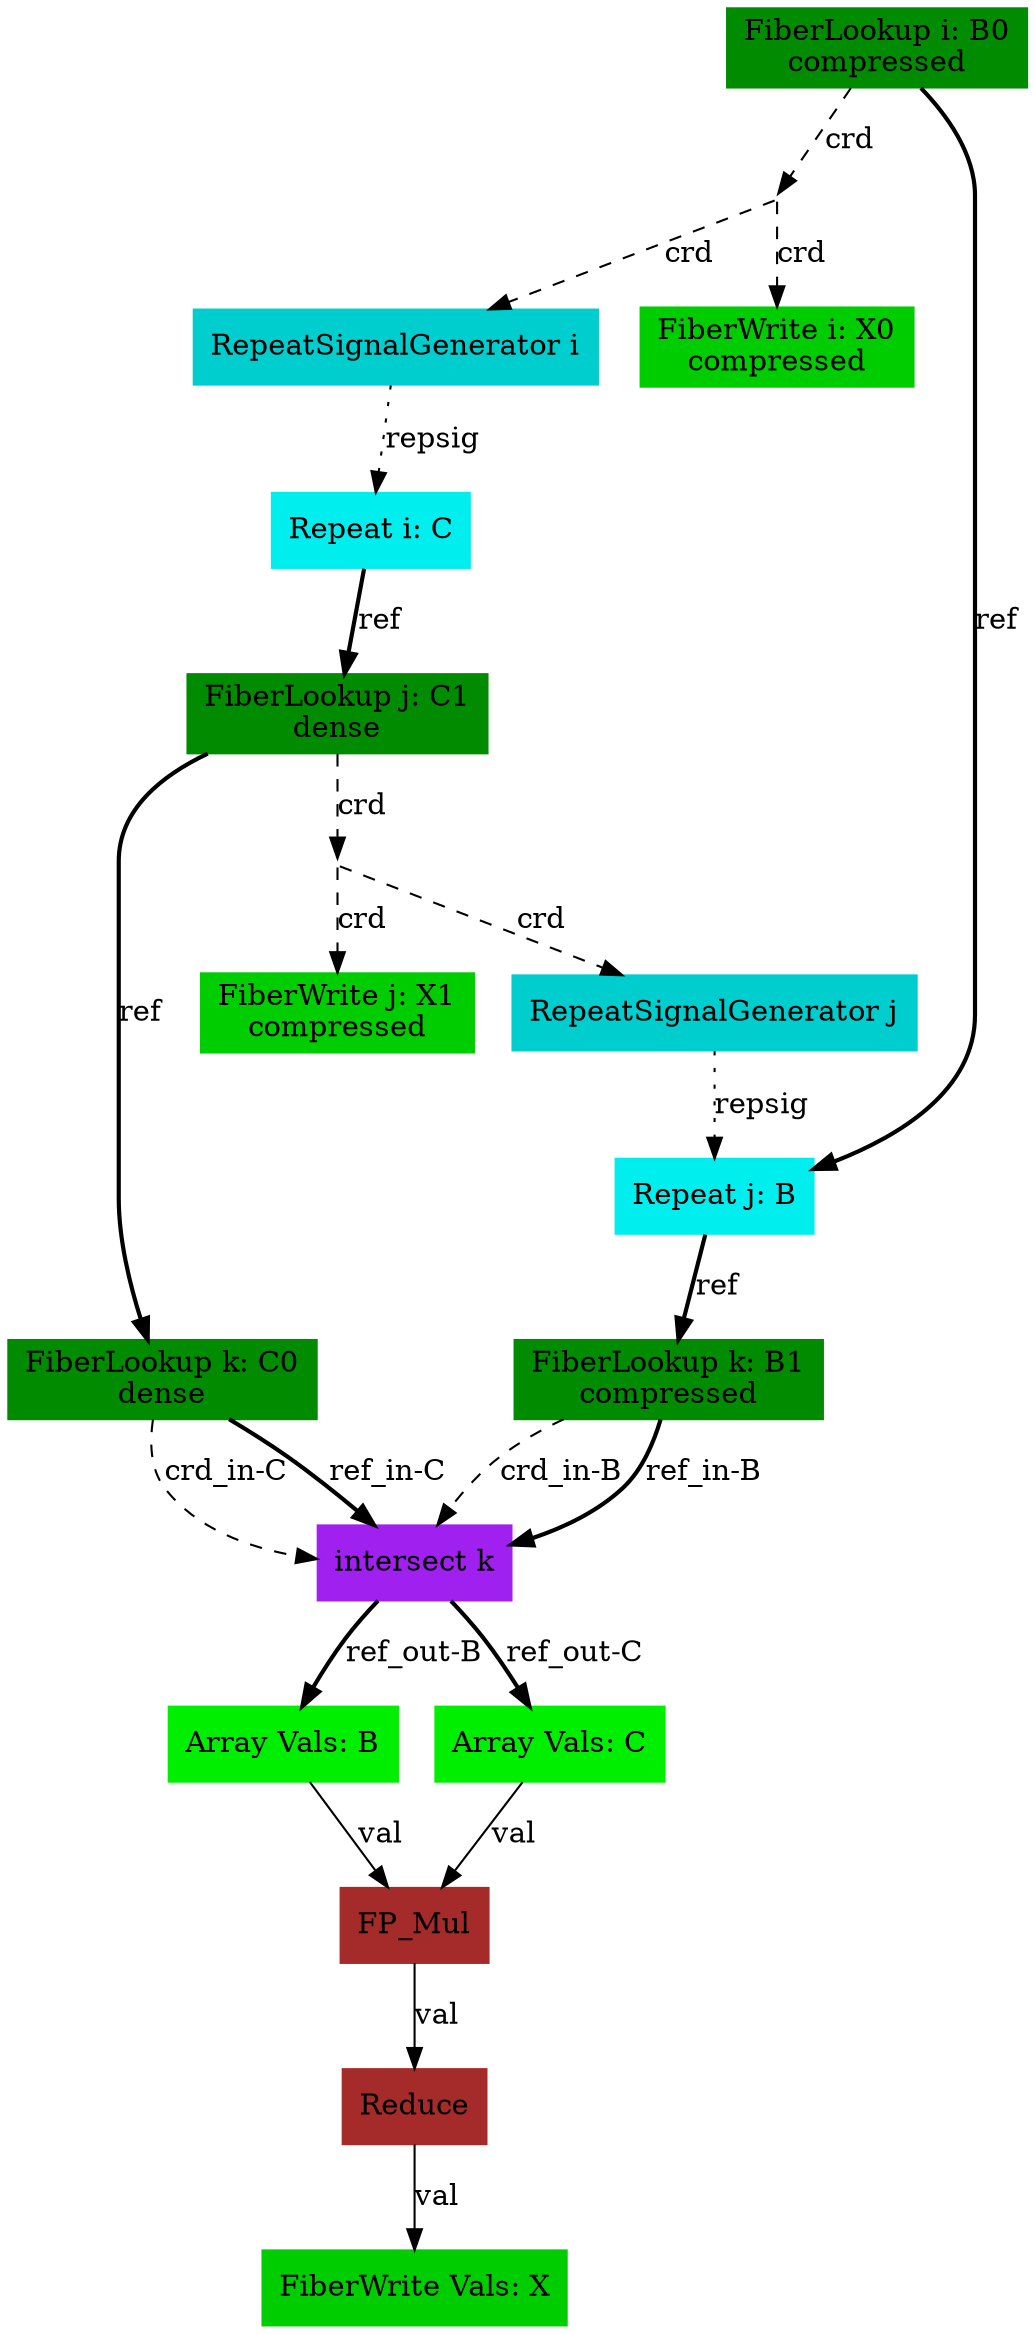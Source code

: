 digraph SAM {
    comment="X=ss01,B=ss01,C=dd10"
    17 [comment="type=fiberlookup,index=i,tensor=B,mode=0,format=compressed,src=true,root=true" label="FiberLookup i: B0\ncompressed" color=green4 shape=box style=filled type="fiberlookup" index="i" tensor="B" mode="0" format="compressed" src="true" root="true"]
    16 [comment="type=broadcast" shape=point style=invis type="broadcast"]
    2 [comment="type=fiberwrite,index=i,tensor=X,mode=0,format=compressed,segsize=2,crdsize=B0_dim,sink=true" label="FiberWrite i: X0\ncompressed" color=green3 shape=box style=filled type="fiberwrite" index="i" tensor="X" mode="0" format="compressed" segsize="2" crdsize="B0_dim" sink="true"]
    15 [comment="type=repsiggen,index=i" label="RepeatSignalGenerator i" color=cyan3 shape=box style=filled type="repsiggen" index="i"]
    14 [comment="type=repeat,index=i,tensor=C,root=true" label="Repeat i: C" color=cyan2 shape=box style=filled type="repeat" index="i" tensor="C" root="true"]
    13 [comment="type=fiberlookup,index=j,tensor=C,mode=1,format=dense,src=true,root=false" label="FiberLookup j: C1\ndense" color=green4 shape=box style=filled type="fiberlookup" index="j" tensor="C" mode="1" format="dense" src="true" root="false"]
    12 [comment="type=broadcast" shape=point style=invis type="broadcast"]
    1 [comment="type=fiberwrite,index=j,tensor=X,mode=1,format=compressed,segsize=B0_dim+1,crdsize=B0_dim*C1_dim,sink=true" label="FiberWrite j: X1\ncompressed" color=green3 shape=box style=filled type="fiberwrite" index="j" tensor="X" mode="1" format="compressed" segsize="B0_dim+1" crdsize="B0_dim*C1_dim" sink="true"]
    11 [comment="type=repsiggen,index=j" label="RepeatSignalGenerator j" color=cyan3 shape=box style=filled type="repsiggen" index="j"]
    10 [comment="type=repeat,index=j,tensor=B,root=false" label="Repeat j: B" color=cyan2 shape=box style=filled type="repeat" index="j" tensor="B" root="false"]
    8 [comment="type=fiberlookup,index=k,tensor=B,mode=1,format=compressed,src=true,root=false" label="FiberLookup k: B1\ncompressed" color=green4 shape=box style=filled type="fiberlookup" index="k" tensor="B" mode="1" format="compressed" src="true" root="false"]
    7 [comment="type=intersect,index=k" label="intersect k" color=purple shape=box style=filled type="intersect" index="k"]
    5 [comment="type=arrayvals,tensor=B" label="Array Vals: B" color=green2 shape=box style=filled type="arrayvals" tensor="B"]
    4 [comment="type=fp_mul" label="FP_Mul" color=brown shape=box style=filled type="fp_mul"]
    3 [comment="type=reduce, fp=true" label="Reduce" color=brown shape=box style=filled type="reduce", fp="true"]
    0 [comment="type=fiberwrite,mode=vals,tensor=X,size=1*B0_dim*C1_dim,sink=true" label="FiberWrite Vals: X" color=green3 shape=box style=filled type="fiberwrite" tensor="X" mode="vals" size="1*B0_dim*C1_dim" sink="true"]
    6 [comment="type=arrayvals,tensor=C" label="Array Vals: C" color=green2 shape=box style=filled type="arrayvals" tensor="C"]
    9 [comment="type=fiberlookup,index=k,tensor=C,mode=0,format=dense,src=true,root=false" label="FiberLookup k: C0\ndense" color=green4 shape=box style=filled type="fiberlookup" index="k" tensor="C" mode="0" format="dense" src="true" root="false"]
    17 -> 16 [label="crd" style=dashed type="crd" comment=""]
    16 -> 2 [label="crd" style=dashed type="crd"]
    16 -> 15 [label="crd" style=dashed type="crd"]
    15 -> 14 [label="repsig" style=dotted type="repsig"]
    14 -> 13 [label="ref" style=bold type="ref"]
    13 -> 12 [label="crd" style=dashed type="crd" comment=""]
    12 -> 1 [label="crd" style=dashed type="crd"]
    12 -> 11 [label="crd" style=dashed type="crd"]
    11 -> 10 [label="repsig" style=dotted type="repsig"]
    10 -> 8 [label="ref" style=bold type="ref"]
    8 -> 7 [label="crd_in-B" style=dashed type="crd" comment="in-B"]
    7 -> 5 [label="ref_out-B" style=bold type="ref" comment="out-B"]
    5 -> 4 [label="val" type="val"]
    4 -> 3 [label="val" type="val"]
    3 -> 0 [label="val" type="val"]
    7 -> 6 [label="ref_out-C" style=bold type="ref" comment="out-C"]
    6 -> 4 [label="val" type="val"]
    8 -> 7 [label="ref_in-B" style=bold type="ref" comment="in-B"]
    13 -> 9 [label="ref" style=bold type="ref" comment=""]
    9 -> 7 [label="crd_in-C" style=dashed type="crd" comment="in-C"]
    9 -> 7 [label="ref_in-C" style=bold type="ref" comment="in-C"]
    17 -> 10 [label="ref" style=bold type="ref" comment=""]
}
